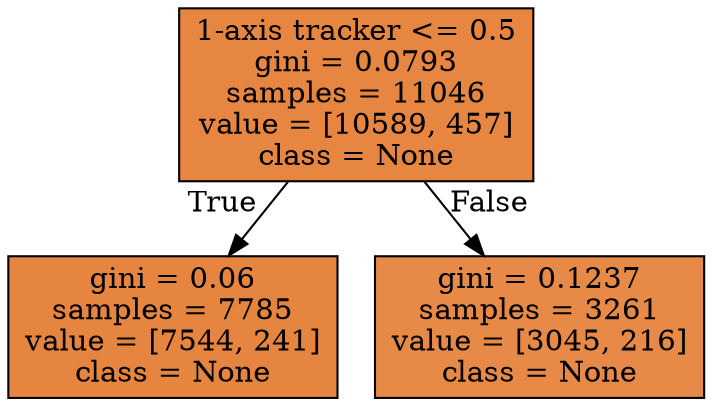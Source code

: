 digraph Tree {
node [shape=box, style="filled", color="black"] ;
0 [label="1-axis tracker <= 0.5\ngini = 0.0793\nsamples = 11046\nvalue = [10589, 457]\nclass = None", fillcolor="#e58139f4"] ;
1 [label="gini = 0.06\nsamples = 7785\nvalue = [7544, 241]\nclass = None", fillcolor="#e58139f7"] ;
0 -> 1 [labeldistance=2.5, labelangle=45, headlabel="True"] ;
2 [label="gini = 0.1237\nsamples = 3261\nvalue = [3045, 216]\nclass = None", fillcolor="#e58139ed"] ;
0 -> 2 [labeldistance=2.5, labelangle=-45, headlabel="False"] ;
}
